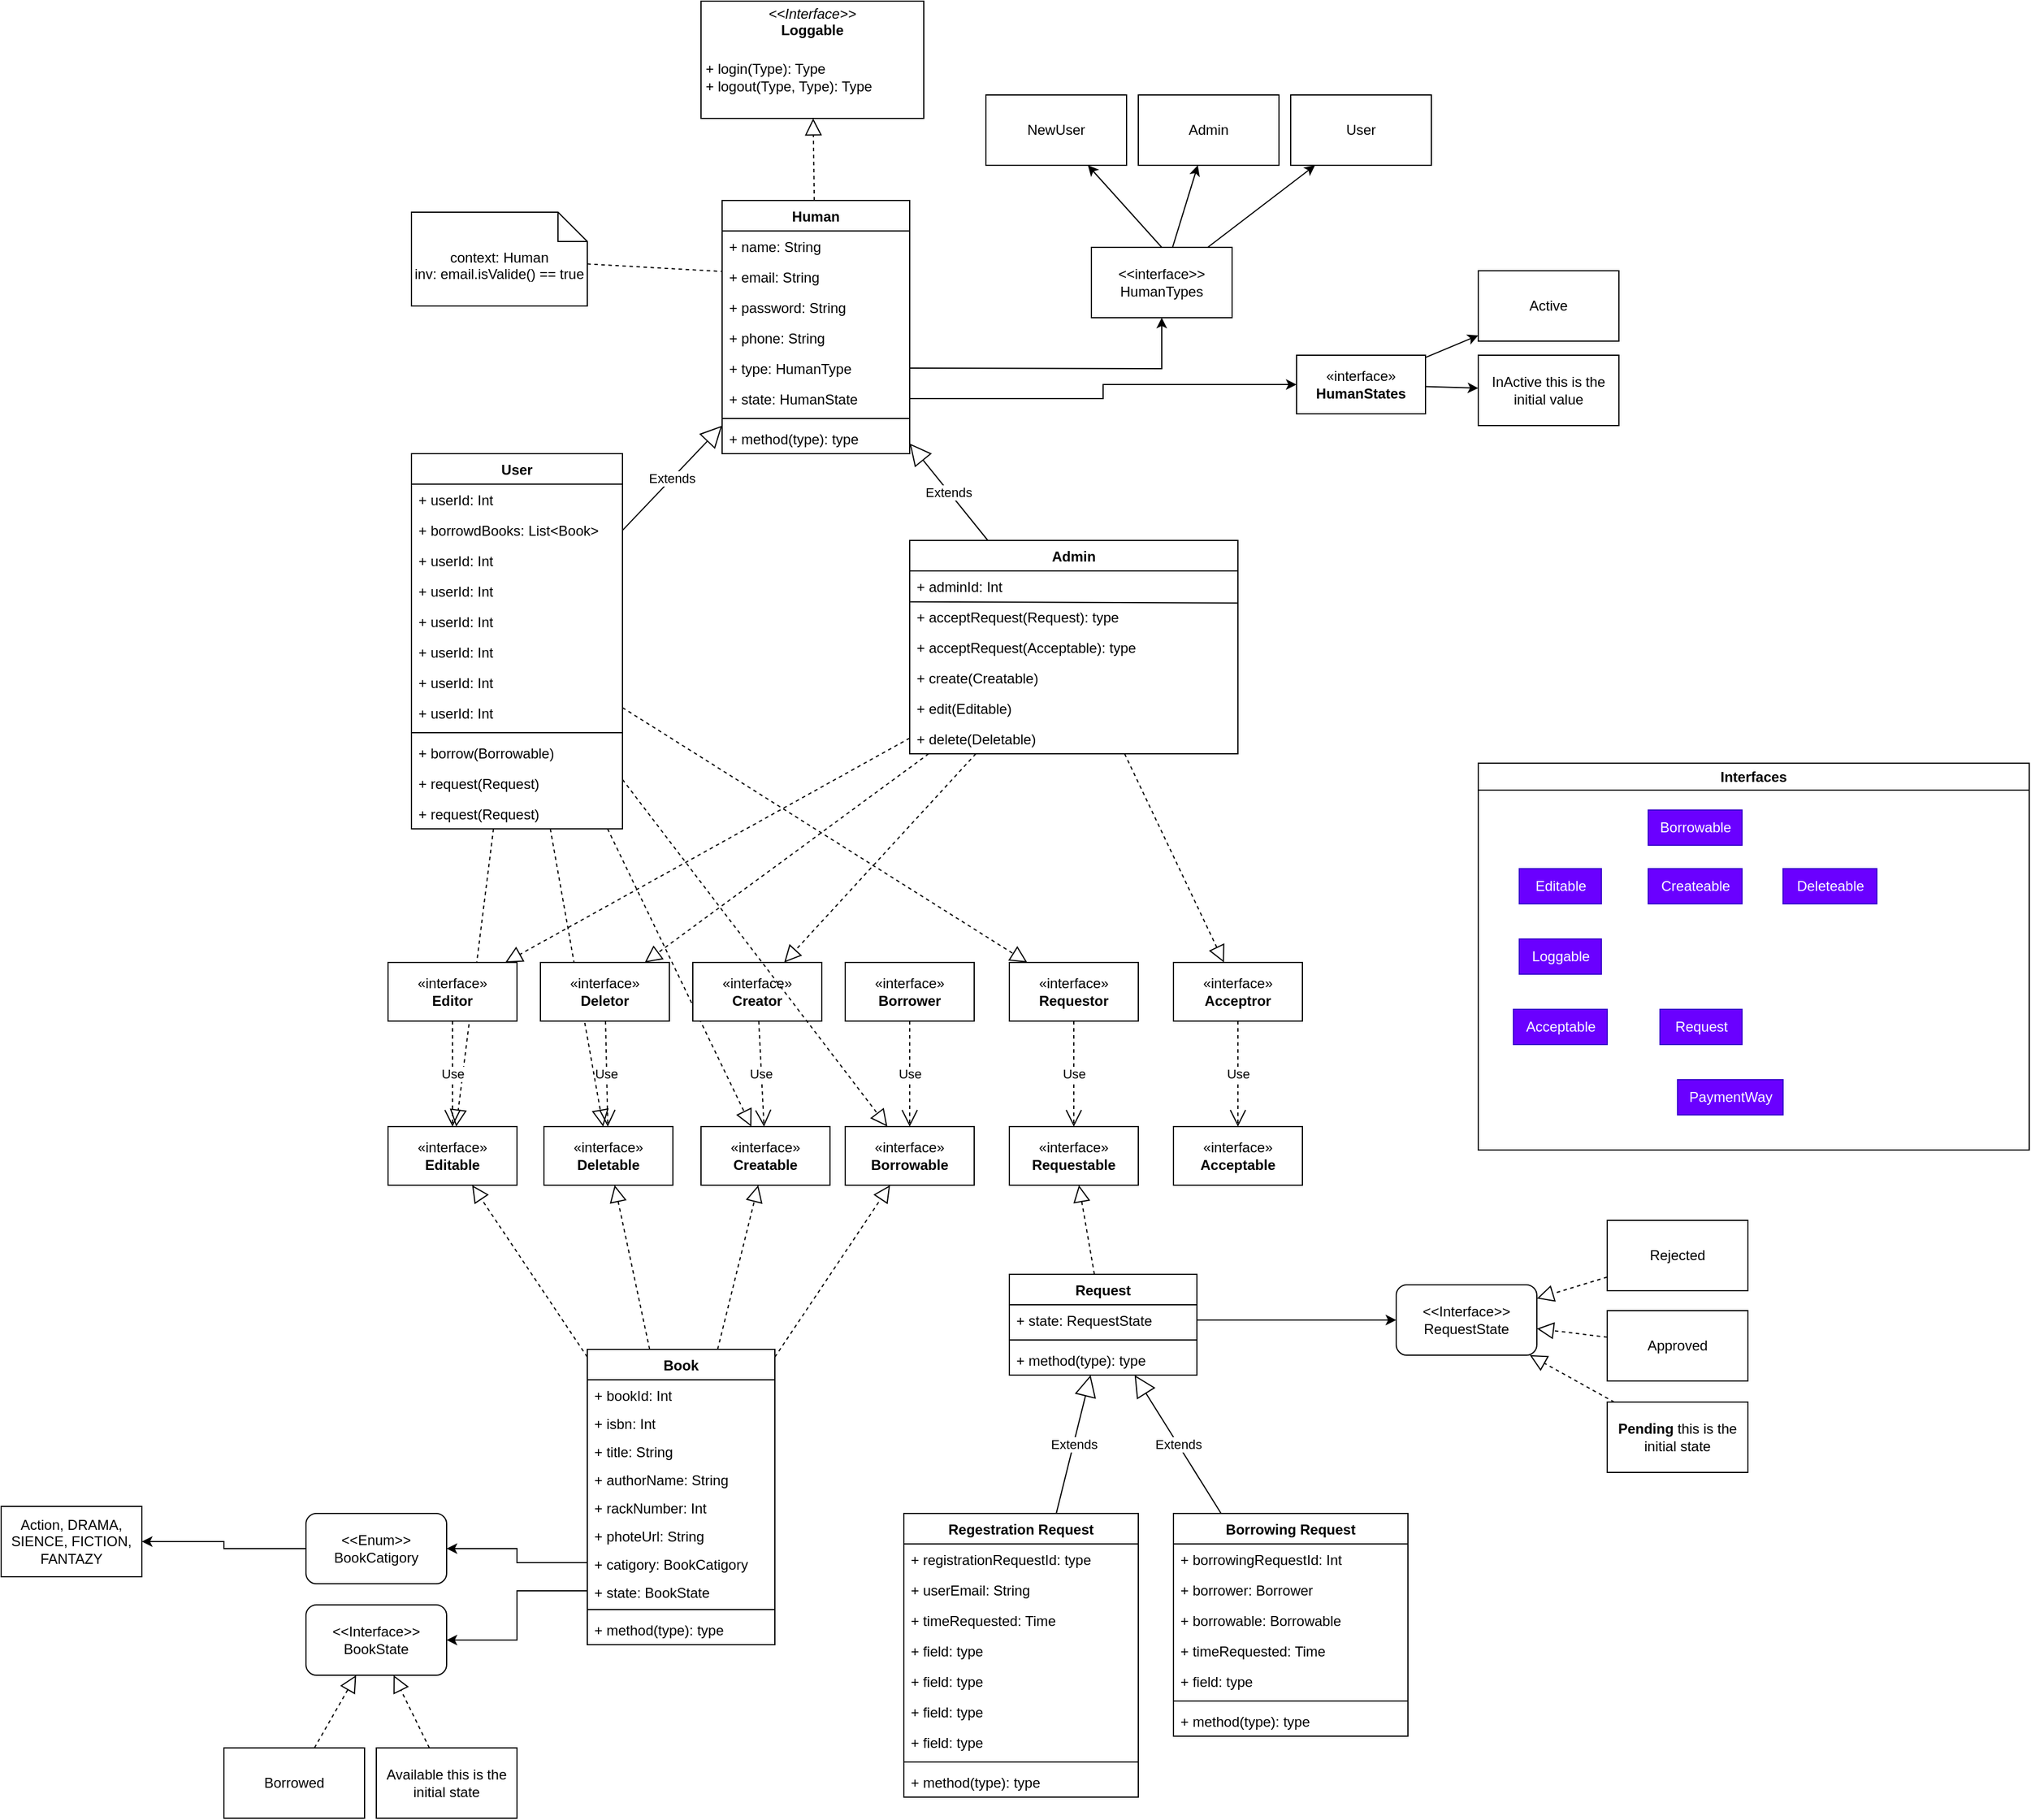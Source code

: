 <mxfile version="21.1.2" type="device">
  <diagram name="Page-1" id="-BICjRlj_CF2rf6ecwjt">
    <mxGraphModel dx="2069" dy="722" grid="1" gridSize="10" guides="1" tooltips="1" connect="1" arrows="1" fold="1" page="1" pageScale="1" pageWidth="850" pageHeight="1100" math="0" shadow="0">
      <root>
        <mxCell id="0" />
        <mxCell id="1" parent="0" />
        <mxCell id="ekgnCPpDS0l8y5VPsCR7-15" style="rounded=0;orthogonalLoop=1;jettySize=auto;html=1;exitX=0;exitY=0;exitDx=120;exitDy=42.5;exitPerimeter=0;endArrow=none;endFill=0;dashed=1;" edge="1" parent="1" source="ekgnCPpDS0l8y5VPsCR7-14" target="huLvErs1DPyE6HO1u9oY-1">
          <mxGeometry relative="1" as="geometry" />
        </mxCell>
        <mxCell id="bsRdrqoQIyki98Pr8Une-4" value="User" style="swimlane;fontStyle=1;align=center;verticalAlign=top;childLayout=stackLayout;horizontal=1;startSize=26;horizontalStack=0;resizeParent=1;resizeParentMax=0;resizeLast=0;collapsible=1;marginBottom=0;whiteSpace=wrap;html=1;" parent="1" vertex="1">
          <mxGeometry x="-370" y="956" width="180" height="320" as="geometry" />
        </mxCell>
        <mxCell id="bsRdrqoQIyki98Pr8Une-5" value="+ userId: Int" style="text;strokeColor=none;fillColor=none;align=left;verticalAlign=top;spacingLeft=4;spacingRight=4;overflow=hidden;rotatable=0;points=[[0,0.5],[1,0.5]];portConstraint=eastwest;whiteSpace=wrap;html=1;" parent="bsRdrqoQIyki98Pr8Une-4" vertex="1">
          <mxGeometry y="26" width="180" height="26" as="geometry" />
        </mxCell>
        <mxCell id="huLvErs1DPyE6HO1u9oY-28" value="+ borrowdBooks: List&amp;lt;Book&amp;gt;" style="text;strokeColor=none;fillColor=none;align=left;verticalAlign=top;spacingLeft=4;spacingRight=4;overflow=hidden;rotatable=0;points=[[0,0.5],[1,0.5]];portConstraint=eastwest;whiteSpace=wrap;html=1;" parent="bsRdrqoQIyki98Pr8Une-4" vertex="1">
          <mxGeometry y="52" width="180" height="26" as="geometry" />
        </mxCell>
        <mxCell id="huLvErs1DPyE6HO1u9oY-34" value="+ userId: Int" style="text;strokeColor=none;fillColor=none;align=left;verticalAlign=top;spacingLeft=4;spacingRight=4;overflow=hidden;rotatable=0;points=[[0,0.5],[1,0.5]];portConstraint=eastwest;whiteSpace=wrap;html=1;" parent="bsRdrqoQIyki98Pr8Une-4" vertex="1">
          <mxGeometry y="78" width="180" height="26" as="geometry" />
        </mxCell>
        <mxCell id="huLvErs1DPyE6HO1u9oY-29" value="+ userId: Int" style="text;strokeColor=none;fillColor=none;align=left;verticalAlign=top;spacingLeft=4;spacingRight=4;overflow=hidden;rotatable=0;points=[[0,0.5],[1,0.5]];portConstraint=eastwest;whiteSpace=wrap;html=1;" parent="bsRdrqoQIyki98Pr8Une-4" vertex="1">
          <mxGeometry y="104" width="180" height="26" as="geometry" />
        </mxCell>
        <mxCell id="huLvErs1DPyE6HO1u9oY-31" value="+ userId: Int" style="text;strokeColor=none;fillColor=none;align=left;verticalAlign=top;spacingLeft=4;spacingRight=4;overflow=hidden;rotatable=0;points=[[0,0.5],[1,0.5]];portConstraint=eastwest;whiteSpace=wrap;html=1;" parent="bsRdrqoQIyki98Pr8Une-4" vertex="1">
          <mxGeometry y="130" width="180" height="26" as="geometry" />
        </mxCell>
        <mxCell id="huLvErs1DPyE6HO1u9oY-30" value="+ userId: Int" style="text;strokeColor=none;fillColor=none;align=left;verticalAlign=top;spacingLeft=4;spacingRight=4;overflow=hidden;rotatable=0;points=[[0,0.5],[1,0.5]];portConstraint=eastwest;whiteSpace=wrap;html=1;" parent="bsRdrqoQIyki98Pr8Une-4" vertex="1">
          <mxGeometry y="156" width="180" height="26" as="geometry" />
        </mxCell>
        <mxCell id="huLvErs1DPyE6HO1u9oY-35" value="+ userId: Int" style="text;strokeColor=none;fillColor=none;align=left;verticalAlign=top;spacingLeft=4;spacingRight=4;overflow=hidden;rotatable=0;points=[[0,0.5],[1,0.5]];portConstraint=eastwest;whiteSpace=wrap;html=1;" parent="bsRdrqoQIyki98Pr8Une-4" vertex="1">
          <mxGeometry y="182" width="180" height="26" as="geometry" />
        </mxCell>
        <mxCell id="huLvErs1DPyE6HO1u9oY-36" value="+ userId: Int" style="text;strokeColor=none;fillColor=none;align=left;verticalAlign=top;spacingLeft=4;spacingRight=4;overflow=hidden;rotatable=0;points=[[0,0.5],[1,0.5]];portConstraint=eastwest;whiteSpace=wrap;html=1;" parent="bsRdrqoQIyki98Pr8Une-4" vertex="1">
          <mxGeometry y="208" width="180" height="26" as="geometry" />
        </mxCell>
        <mxCell id="bsRdrqoQIyki98Pr8Une-6" value="" style="line;strokeWidth=1;fillColor=none;align=left;verticalAlign=middle;spacingTop=-1;spacingLeft=3;spacingRight=3;rotatable=0;labelPosition=right;points=[];portConstraint=eastwest;strokeColor=inherit;" parent="bsRdrqoQIyki98Pr8Une-4" vertex="1">
          <mxGeometry y="234" width="180" height="8" as="geometry" />
        </mxCell>
        <mxCell id="bsRdrqoQIyki98Pr8Une-7" value="+ borrow(Borrowable)" style="text;strokeColor=none;fillColor=none;align=left;verticalAlign=top;spacingLeft=4;spacingRight=4;overflow=hidden;rotatable=0;points=[[0,0.5],[1,0.5]];portConstraint=eastwest;whiteSpace=wrap;html=1;" parent="bsRdrqoQIyki98Pr8Une-4" vertex="1">
          <mxGeometry y="242" width="180" height="26" as="geometry" />
        </mxCell>
        <mxCell id="bsRdrqoQIyki98Pr8Une-46" value="+ request(Request)" style="text;strokeColor=none;fillColor=none;align=left;verticalAlign=top;spacingLeft=4;spacingRight=4;overflow=hidden;rotatable=0;points=[[0,0.5],[1,0.5]];portConstraint=eastwest;whiteSpace=wrap;html=1;" parent="bsRdrqoQIyki98Pr8Une-4" vertex="1">
          <mxGeometry y="268" width="180" height="26" as="geometry" />
        </mxCell>
        <mxCell id="G7ZctmOGvD5jez6X7ehJ-20" value="+ request(Request)" style="text;strokeColor=none;fillColor=none;align=left;verticalAlign=top;spacingLeft=4;spacingRight=4;overflow=hidden;rotatable=0;points=[[0,0.5],[1,0.5]];portConstraint=eastwest;whiteSpace=wrap;html=1;" parent="bsRdrqoQIyki98Pr8Une-4" vertex="1">
          <mxGeometry y="294" width="180" height="26" as="geometry" />
        </mxCell>
        <mxCell id="bsRdrqoQIyki98Pr8Une-8" value="Admin" style="swimlane;fontStyle=1;align=center;verticalAlign=top;childLayout=stackLayout;horizontal=1;startSize=26;horizontalStack=0;resizeParent=1;resizeParentMax=0;resizeLast=0;collapsible=1;marginBottom=0;whiteSpace=wrap;html=1;" parent="1" vertex="1">
          <mxGeometry x="55" y="1030" width="280" height="182" as="geometry" />
        </mxCell>
        <mxCell id="bsRdrqoQIyki98Pr8Une-9" value="+ adminId: Int" style="text;strokeColor=none;fillColor=none;align=left;verticalAlign=top;spacingLeft=4;spacingRight=4;overflow=hidden;rotatable=0;points=[[0,0.5],[1,0.5]];portConstraint=eastwest;whiteSpace=wrap;html=1;" parent="bsRdrqoQIyki98Pr8Une-8" vertex="1">
          <mxGeometry y="26" width="280" height="26" as="geometry" />
        </mxCell>
        <mxCell id="bsRdrqoQIyki98Pr8Une-11" value="+ acceptRequest(Request): type" style="text;strokeColor=none;fillColor=none;align=left;verticalAlign=top;spacingLeft=4;spacingRight=4;overflow=hidden;rotatable=0;points=[[0,0.5],[1,0.5]];portConstraint=eastwest;whiteSpace=wrap;html=1;" parent="bsRdrqoQIyki98Pr8Une-8" vertex="1">
          <mxGeometry y="52" width="280" height="26" as="geometry" />
        </mxCell>
        <mxCell id="G7ZctmOGvD5jez6X7ehJ-37" value="+ acceptRequest(Acceptable): type" style="text;strokeColor=none;fillColor=none;align=left;verticalAlign=top;spacingLeft=4;spacingRight=4;overflow=hidden;rotatable=0;points=[[0,0.5],[1,0.5]];portConstraint=eastwest;whiteSpace=wrap;html=1;" parent="bsRdrqoQIyki98Pr8Une-8" vertex="1">
          <mxGeometry y="78" width="280" height="26" as="geometry" />
        </mxCell>
        <mxCell id="G7ZctmOGvD5jez6X7ehJ-1" value="+ create(Creatable)" style="text;strokeColor=none;fillColor=none;align=left;verticalAlign=top;spacingLeft=4;spacingRight=4;overflow=hidden;rotatable=0;points=[[0,0.5],[1,0.5]];portConstraint=eastwest;whiteSpace=wrap;html=1;" parent="bsRdrqoQIyki98Pr8Une-8" vertex="1">
          <mxGeometry y="104" width="280" height="26" as="geometry" />
        </mxCell>
        <mxCell id="G7ZctmOGvD5jez6X7ehJ-2" value="+ edit(Editable)" style="text;strokeColor=none;fillColor=none;align=left;verticalAlign=top;spacingLeft=4;spacingRight=4;overflow=hidden;rotatable=0;points=[[0,0.5],[1,0.5]];portConstraint=eastwest;whiteSpace=wrap;html=1;" parent="bsRdrqoQIyki98Pr8Une-8" vertex="1">
          <mxGeometry y="130" width="280" height="26" as="geometry" />
        </mxCell>
        <mxCell id="G7ZctmOGvD5jez6X7ehJ-3" value="+ delete(Deletable)" style="text;strokeColor=none;fillColor=none;align=left;verticalAlign=top;spacingLeft=4;spacingRight=4;overflow=hidden;rotatable=0;points=[[0,0.5],[1,0.5]];portConstraint=eastwest;whiteSpace=wrap;html=1;" parent="bsRdrqoQIyki98Pr8Une-8" vertex="1">
          <mxGeometry y="156" width="280" height="26" as="geometry" />
        </mxCell>
        <mxCell id="huLvErs1DPyE6HO1u9oY-8" value="" style="endArrow=none;html=1;rounded=0;exitX=0.002;exitY=1.015;exitDx=0;exitDy=0;exitPerimeter=0;entryX=0.999;entryY=1.052;entryDx=0;entryDy=0;entryPerimeter=0;" parent="bsRdrqoQIyki98Pr8Une-8" source="bsRdrqoQIyki98Pr8Une-9" target="bsRdrqoQIyki98Pr8Une-9" edge="1">
          <mxGeometry width="50" height="50" relative="1" as="geometry">
            <mxPoint x="175" y="170" as="sourcePoint" />
            <mxPoint x="225" y="120" as="targetPoint" />
          </mxGeometry>
        </mxCell>
        <mxCell id="bsRdrqoQIyki98Pr8Une-18" value="Book" style="swimlane;fontStyle=1;align=center;verticalAlign=top;childLayout=stackLayout;horizontal=1;startSize=26;horizontalStack=0;resizeParent=1;resizeParentMax=0;resizeLast=0;collapsible=1;marginBottom=0;whiteSpace=wrap;html=1;" parent="1" vertex="1">
          <mxGeometry x="-220" y="1720" width="160" height="252" as="geometry" />
        </mxCell>
        <mxCell id="bsRdrqoQIyki98Pr8Une-19" value="+ bookId: Int" style="text;strokeColor=none;fillColor=none;align=left;verticalAlign=top;spacingLeft=4;spacingRight=4;overflow=hidden;rotatable=0;points=[[0,0.5],[1,0.5]];portConstraint=eastwest;whiteSpace=wrap;html=1;" parent="bsRdrqoQIyki98Pr8Une-18" vertex="1">
          <mxGeometry y="26" width="160" height="24" as="geometry" />
        </mxCell>
        <mxCell id="huLvErs1DPyE6HO1u9oY-12" value="+ isbn: Int" style="text;strokeColor=none;fillColor=none;align=left;verticalAlign=top;spacingLeft=4;spacingRight=4;overflow=hidden;rotatable=0;points=[[0,0.5],[1,0.5]];portConstraint=eastwest;whiteSpace=wrap;html=1;" parent="bsRdrqoQIyki98Pr8Une-18" vertex="1">
          <mxGeometry y="50" width="160" height="24" as="geometry" />
        </mxCell>
        <mxCell id="huLvErs1DPyE6HO1u9oY-11" value="+ title: String" style="text;strokeColor=none;fillColor=none;align=left;verticalAlign=top;spacingLeft=4;spacingRight=4;overflow=hidden;rotatable=0;points=[[0,0.5],[1,0.5]];portConstraint=eastwest;whiteSpace=wrap;html=1;" parent="bsRdrqoQIyki98Pr8Une-18" vertex="1">
          <mxGeometry y="74" width="160" height="24" as="geometry" />
        </mxCell>
        <mxCell id="huLvErs1DPyE6HO1u9oY-13" value="+ authorName: String" style="text;strokeColor=none;fillColor=none;align=left;verticalAlign=top;spacingLeft=4;spacingRight=4;overflow=hidden;rotatable=0;points=[[0,0.5],[1,0.5]];portConstraint=eastwest;whiteSpace=wrap;html=1;" parent="bsRdrqoQIyki98Pr8Une-18" vertex="1">
          <mxGeometry y="98" width="160" height="24" as="geometry" />
        </mxCell>
        <mxCell id="huLvErs1DPyE6HO1u9oY-14" value="+ rackNumber: Int" style="text;strokeColor=none;fillColor=none;align=left;verticalAlign=top;spacingLeft=4;spacingRight=4;overflow=hidden;rotatable=0;points=[[0,0.5],[1,0.5]];portConstraint=eastwest;whiteSpace=wrap;html=1;" parent="bsRdrqoQIyki98Pr8Une-18" vertex="1">
          <mxGeometry y="122" width="160" height="24" as="geometry" />
        </mxCell>
        <mxCell id="huLvErs1DPyE6HO1u9oY-15" value="+ photeUrl: String" style="text;strokeColor=none;fillColor=none;align=left;verticalAlign=top;spacingLeft=4;spacingRight=4;overflow=hidden;rotatable=0;points=[[0,0.5],[1,0.5]];portConstraint=eastwest;whiteSpace=wrap;html=1;" parent="bsRdrqoQIyki98Pr8Une-18" vertex="1">
          <mxGeometry y="146" width="160" height="24" as="geometry" />
        </mxCell>
        <mxCell id="huLvErs1DPyE6HO1u9oY-16" value="+ catigory: BookCatigory" style="text;strokeColor=none;fillColor=none;align=left;verticalAlign=top;spacingLeft=4;spacingRight=4;overflow=hidden;rotatable=0;points=[[0,0.5],[1,0.5]];portConstraint=eastwest;whiteSpace=wrap;html=1;" parent="bsRdrqoQIyki98Pr8Une-18" vertex="1">
          <mxGeometry y="170" width="160" height="24" as="geometry" />
        </mxCell>
        <mxCell id="huLvErs1DPyE6HO1u9oY-21" value="+ state: BookState" style="text;strokeColor=none;fillColor=none;align=left;verticalAlign=top;spacingLeft=4;spacingRight=4;overflow=hidden;rotatable=0;points=[[0,0.5],[1,0.5]];portConstraint=eastwest;whiteSpace=wrap;html=1;" parent="bsRdrqoQIyki98Pr8Une-18" vertex="1">
          <mxGeometry y="194" width="160" height="24" as="geometry" />
        </mxCell>
        <mxCell id="bsRdrqoQIyki98Pr8Une-20" value="" style="line;strokeWidth=1;fillColor=none;align=left;verticalAlign=middle;spacingTop=-1;spacingLeft=3;spacingRight=3;rotatable=0;labelPosition=right;points=[];portConstraint=eastwest;strokeColor=inherit;" parent="bsRdrqoQIyki98Pr8Une-18" vertex="1">
          <mxGeometry y="218" width="160" height="8" as="geometry" />
        </mxCell>
        <mxCell id="bsRdrqoQIyki98Pr8Une-21" value="+ method(type): type" style="text;strokeColor=none;fillColor=none;align=left;verticalAlign=top;spacingLeft=4;spacingRight=4;overflow=hidden;rotatable=0;points=[[0,0.5],[1,0.5]];portConstraint=eastwest;whiteSpace=wrap;html=1;" parent="bsRdrqoQIyki98Pr8Une-18" vertex="1">
          <mxGeometry y="226" width="160" height="26" as="geometry" />
        </mxCell>
        <mxCell id="bsRdrqoQIyki98Pr8Une-25" value="«interface»&lt;br&gt;&lt;b&gt;Borrowable&lt;/b&gt;" style="html=1;whiteSpace=wrap;" parent="1" vertex="1">
          <mxGeometry y="1530" width="110" height="50" as="geometry" />
        </mxCell>
        <mxCell id="bsRdrqoQIyki98Pr8Une-39" value="&lt;p style=&quot;margin:0px;margin-top:4px;text-align:center;&quot;&gt;&lt;i&gt;&amp;lt;&amp;lt;Interface&amp;gt;&amp;gt;&lt;/i&gt;&lt;br&gt;&lt;b&gt;Loggable&lt;/b&gt;&lt;/p&gt;&lt;p style=&quot;margin:0px;margin-top:4px;text-align:center;&quot;&gt;&lt;b&gt;&lt;br&gt;&lt;/b&gt;&lt;/p&gt;&lt;p style=&quot;margin:0px;margin-left:4px;&quot;&gt;&lt;span style=&quot;background-color: initial;&quot;&gt;+ login(Type): Type&lt;/span&gt;&lt;br&gt;&lt;/p&gt;&lt;p style=&quot;margin:0px;margin-left:4px;&quot;&gt;+ logout(Type, Type): Type&lt;/p&gt;" style="verticalAlign=top;align=left;overflow=fill;fontSize=12;fontFamily=Helvetica;html=1;whiteSpace=wrap;" parent="1" vertex="1">
          <mxGeometry x="-123" y="570" width="190" height="100" as="geometry" />
        </mxCell>
        <mxCell id="bsRdrqoQIyki98Pr8Une-49" value="Regestration Request" style="swimlane;fontStyle=1;align=center;verticalAlign=top;childLayout=stackLayout;horizontal=1;startSize=26;horizontalStack=0;resizeParent=1;resizeParentMax=0;resizeLast=0;collapsible=1;marginBottom=0;whiteSpace=wrap;html=1;" parent="1" vertex="1">
          <mxGeometry x="50" y="1860" width="200" height="242" as="geometry" />
        </mxCell>
        <mxCell id="bsRdrqoQIyki98Pr8Une-50" value="+ registrationRequestId: type" style="text;strokeColor=none;fillColor=none;align=left;verticalAlign=top;spacingLeft=4;spacingRight=4;overflow=hidden;rotatable=0;points=[[0,0.5],[1,0.5]];portConstraint=eastwest;whiteSpace=wrap;html=1;" parent="bsRdrqoQIyki98Pr8Une-49" vertex="1">
          <mxGeometry y="26" width="200" height="26" as="geometry" />
        </mxCell>
        <mxCell id="huLvErs1DPyE6HO1u9oY-37" value="+ userEmail: String" style="text;strokeColor=none;fillColor=none;align=left;verticalAlign=top;spacingLeft=4;spacingRight=4;overflow=hidden;rotatable=0;points=[[0,0.5],[1,0.5]];portConstraint=eastwest;whiteSpace=wrap;html=1;" parent="bsRdrqoQIyki98Pr8Une-49" vertex="1">
          <mxGeometry y="52" width="200" height="26" as="geometry" />
        </mxCell>
        <mxCell id="huLvErs1DPyE6HO1u9oY-38" value="+ timeRequested: Time" style="text;strokeColor=none;fillColor=none;align=left;verticalAlign=top;spacingLeft=4;spacingRight=4;overflow=hidden;rotatable=0;points=[[0,0.5],[1,0.5]];portConstraint=eastwest;whiteSpace=wrap;html=1;" parent="bsRdrqoQIyki98Pr8Une-49" vertex="1">
          <mxGeometry y="78" width="200" height="26" as="geometry" />
        </mxCell>
        <mxCell id="huLvErs1DPyE6HO1u9oY-39" value="+ field: type" style="text;strokeColor=none;fillColor=none;align=left;verticalAlign=top;spacingLeft=4;spacingRight=4;overflow=hidden;rotatable=0;points=[[0,0.5],[1,0.5]];portConstraint=eastwest;whiteSpace=wrap;html=1;" parent="bsRdrqoQIyki98Pr8Une-49" vertex="1">
          <mxGeometry y="104" width="200" height="26" as="geometry" />
        </mxCell>
        <mxCell id="huLvErs1DPyE6HO1u9oY-40" value="+ field: type" style="text;strokeColor=none;fillColor=none;align=left;verticalAlign=top;spacingLeft=4;spacingRight=4;overflow=hidden;rotatable=0;points=[[0,0.5],[1,0.5]];portConstraint=eastwest;whiteSpace=wrap;html=1;" parent="bsRdrqoQIyki98Pr8Une-49" vertex="1">
          <mxGeometry y="130" width="200" height="26" as="geometry" />
        </mxCell>
        <mxCell id="huLvErs1DPyE6HO1u9oY-41" value="+ field: type" style="text;strokeColor=none;fillColor=none;align=left;verticalAlign=top;spacingLeft=4;spacingRight=4;overflow=hidden;rotatable=0;points=[[0,0.5],[1,0.5]];portConstraint=eastwest;whiteSpace=wrap;html=1;" parent="bsRdrqoQIyki98Pr8Une-49" vertex="1">
          <mxGeometry y="156" width="200" height="26" as="geometry" />
        </mxCell>
        <mxCell id="huLvErs1DPyE6HO1u9oY-42" value="+ field: type" style="text;strokeColor=none;fillColor=none;align=left;verticalAlign=top;spacingLeft=4;spacingRight=4;overflow=hidden;rotatable=0;points=[[0,0.5],[1,0.5]];portConstraint=eastwest;whiteSpace=wrap;html=1;" parent="bsRdrqoQIyki98Pr8Une-49" vertex="1">
          <mxGeometry y="182" width="200" height="26" as="geometry" />
        </mxCell>
        <mxCell id="bsRdrqoQIyki98Pr8Une-51" value="" style="line;strokeWidth=1;fillColor=none;align=left;verticalAlign=middle;spacingTop=-1;spacingLeft=3;spacingRight=3;rotatable=0;labelPosition=right;points=[];portConstraint=eastwest;strokeColor=inherit;" parent="bsRdrqoQIyki98Pr8Une-49" vertex="1">
          <mxGeometry y="208" width="200" height="8" as="geometry" />
        </mxCell>
        <mxCell id="bsRdrqoQIyki98Pr8Une-52" value="+ method(type): type" style="text;strokeColor=none;fillColor=none;align=left;verticalAlign=top;spacingLeft=4;spacingRight=4;overflow=hidden;rotatable=0;points=[[0,0.5],[1,0.5]];portConstraint=eastwest;whiteSpace=wrap;html=1;" parent="bsRdrqoQIyki98Pr8Une-49" vertex="1">
          <mxGeometry y="216" width="200" height="26" as="geometry" />
        </mxCell>
        <mxCell id="bsRdrqoQIyki98Pr8Une-53" value="Borrowing Request" style="swimlane;fontStyle=1;align=center;verticalAlign=top;childLayout=stackLayout;horizontal=1;startSize=26;horizontalStack=0;resizeParent=1;resizeParentMax=0;resizeLast=0;collapsible=1;marginBottom=0;whiteSpace=wrap;html=1;" parent="1" vertex="1">
          <mxGeometry x="280" y="1860" width="200" height="190" as="geometry" />
        </mxCell>
        <mxCell id="bsRdrqoQIyki98Pr8Une-54" value="+ borrowingRequestId: Int" style="text;strokeColor=none;fillColor=none;align=left;verticalAlign=top;spacingLeft=4;spacingRight=4;overflow=hidden;rotatable=0;points=[[0,0.5],[1,0.5]];portConstraint=eastwest;whiteSpace=wrap;html=1;" parent="bsRdrqoQIyki98Pr8Une-53" vertex="1">
          <mxGeometry y="26" width="200" height="26" as="geometry" />
        </mxCell>
        <mxCell id="huLvErs1DPyE6HO1u9oY-49" value="+ borrower: Borrower" style="text;strokeColor=none;fillColor=none;align=left;verticalAlign=top;spacingLeft=4;spacingRight=4;overflow=hidden;rotatable=0;points=[[0,0.5],[1,0.5]];portConstraint=eastwest;whiteSpace=wrap;html=1;" parent="bsRdrqoQIyki98Pr8Une-53" vertex="1">
          <mxGeometry y="52" width="200" height="26" as="geometry" />
        </mxCell>
        <mxCell id="huLvErs1DPyE6HO1u9oY-50" value="+ borrowable: Borrowable" style="text;strokeColor=none;fillColor=none;align=left;verticalAlign=top;spacingLeft=4;spacingRight=4;overflow=hidden;rotatable=0;points=[[0,0.5],[1,0.5]];portConstraint=eastwest;whiteSpace=wrap;html=1;" parent="bsRdrqoQIyki98Pr8Une-53" vertex="1">
          <mxGeometry y="78" width="200" height="26" as="geometry" />
        </mxCell>
        <mxCell id="huLvErs1DPyE6HO1u9oY-51" value="+ timeRequested: Time" style="text;strokeColor=none;fillColor=none;align=left;verticalAlign=top;spacingLeft=4;spacingRight=4;overflow=hidden;rotatable=0;points=[[0,0.5],[1,0.5]];portConstraint=eastwest;whiteSpace=wrap;html=1;" parent="bsRdrqoQIyki98Pr8Une-53" vertex="1">
          <mxGeometry y="104" width="200" height="26" as="geometry" />
        </mxCell>
        <mxCell id="huLvErs1DPyE6HO1u9oY-53" value="+ field: type" style="text;strokeColor=none;fillColor=none;align=left;verticalAlign=top;spacingLeft=4;spacingRight=4;overflow=hidden;rotatable=0;points=[[0,0.5],[1,0.5]];portConstraint=eastwest;whiteSpace=wrap;html=1;" parent="bsRdrqoQIyki98Pr8Une-53" vertex="1">
          <mxGeometry y="130" width="200" height="26" as="geometry" />
        </mxCell>
        <mxCell id="bsRdrqoQIyki98Pr8Une-55" value="" style="line;strokeWidth=1;fillColor=none;align=left;verticalAlign=middle;spacingTop=-1;spacingLeft=3;spacingRight=3;rotatable=0;labelPosition=right;points=[];portConstraint=eastwest;strokeColor=inherit;" parent="bsRdrqoQIyki98Pr8Une-53" vertex="1">
          <mxGeometry y="156" width="200" height="8" as="geometry" />
        </mxCell>
        <mxCell id="bsRdrqoQIyki98Pr8Une-56" value="+ method(type): type" style="text;strokeColor=none;fillColor=none;align=left;verticalAlign=top;spacingLeft=4;spacingRight=4;overflow=hidden;rotatable=0;points=[[0,0.5],[1,0.5]];portConstraint=eastwest;whiteSpace=wrap;html=1;" parent="bsRdrqoQIyki98Pr8Une-53" vertex="1">
          <mxGeometry y="164" width="200" height="26" as="geometry" />
        </mxCell>
        <mxCell id="bsRdrqoQIyki98Pr8Une-61" value="" style="endArrow=block;dashed=1;endFill=0;endSize=12;html=1;rounded=0;" parent="1" source="bsRdrqoQIyki98Pr8Une-18" target="bsRdrqoQIyki98Pr8Une-25" edge="1">
          <mxGeometry width="160" relative="1" as="geometry">
            <mxPoint x="-185" y="1310" as="sourcePoint" />
            <mxPoint x="-185" y="1202" as="targetPoint" />
          </mxGeometry>
        </mxCell>
        <mxCell id="bsRdrqoQIyki98Pr8Une-62" value="" style="endArrow=block;dashed=1;endFill=0;endSize=12;html=1;rounded=0;" parent="1" source="O-NyD26Ba-2kZrWU9cd6-1" target="UxZZDdhxiffH_w0Zif0F-15" edge="1">
          <mxGeometry width="160" relative="1" as="geometry">
            <mxPoint x="138" y="1320" as="sourcePoint" />
            <mxPoint x="136" y="1270" as="targetPoint" />
          </mxGeometry>
        </mxCell>
        <mxCell id="bsRdrqoQIyki98Pr8Une-65" value="" style="endArrow=block;dashed=1;endFill=0;endSize=12;html=1;rounded=0;" parent="1" source="bsRdrqoQIyki98Pr8Une-12" target="bsRdrqoQIyki98Pr8Une-39" edge="1">
          <mxGeometry width="160" relative="1" as="geometry">
            <mxPoint x="-24" y="1040" as="sourcePoint" />
            <mxPoint x="-99" y="960" as="targetPoint" />
          </mxGeometry>
        </mxCell>
        <mxCell id="G7ZctmOGvD5jez6X7ehJ-8" value="Interfaces" style="swimlane;whiteSpace=wrap;html=1;" parent="1" vertex="1">
          <mxGeometry x="540" y="1220" width="470" height="330" as="geometry" />
        </mxCell>
        <mxCell id="G7ZctmOGvD5jez6X7ehJ-12" value="Editable" style="text;html=1;align=center;verticalAlign=middle;resizable=0;points=[];autosize=1;strokeColor=#3700CC;fillColor=#6a00ff;fontColor=#ffffff;" parent="G7ZctmOGvD5jez6X7ehJ-8" vertex="1">
          <mxGeometry x="35" y="90" width="70" height="30" as="geometry" />
        </mxCell>
        <mxCell id="G7ZctmOGvD5jez6X7ehJ-11" value="Createable" style="text;html=1;align=center;verticalAlign=middle;resizable=0;points=[];autosize=1;strokeColor=#3700CC;fillColor=#6a00ff;fontColor=#ffffff;" parent="G7ZctmOGvD5jez6X7ehJ-8" vertex="1">
          <mxGeometry x="145" y="90" width="80" height="30" as="geometry" />
        </mxCell>
        <mxCell id="G7ZctmOGvD5jez6X7ehJ-13" value="Loggable" style="text;html=1;align=center;verticalAlign=middle;resizable=0;points=[];autosize=1;strokeColor=#3700CC;fillColor=#6a00ff;fontColor=#ffffff;" parent="G7ZctmOGvD5jez6X7ehJ-8" vertex="1">
          <mxGeometry x="35" y="150" width="70" height="30" as="geometry" />
        </mxCell>
        <mxCell id="G7ZctmOGvD5jez6X7ehJ-14" value="Borrowable" style="text;html=1;align=center;verticalAlign=middle;resizable=0;points=[];autosize=1;strokeColor=#3700CC;fillColor=#6a00ff;fontColor=#ffffff;" parent="G7ZctmOGvD5jez6X7ehJ-8" vertex="1">
          <mxGeometry x="145" y="40" width="80" height="30" as="geometry" />
        </mxCell>
        <mxCell id="G7ZctmOGvD5jez6X7ehJ-15" value="Deleteable" style="text;html=1;align=center;verticalAlign=middle;resizable=0;points=[];autosize=1;strokeColor=#3700CC;fillColor=#6a00ff;fontColor=#ffffff;" parent="G7ZctmOGvD5jez6X7ehJ-8" vertex="1">
          <mxGeometry x="260" y="90" width="80" height="30" as="geometry" />
        </mxCell>
        <mxCell id="G7ZctmOGvD5jez6X7ehJ-16" value="Acceptable" style="text;html=1;align=center;verticalAlign=middle;resizable=0;points=[];autosize=1;strokeColor=#3700CC;fillColor=#6a00ff;fontColor=#ffffff;" parent="G7ZctmOGvD5jez6X7ehJ-8" vertex="1">
          <mxGeometry x="30" y="210" width="80" height="30" as="geometry" />
        </mxCell>
        <mxCell id="G7ZctmOGvD5jez6X7ehJ-17" value="Request" style="text;html=1;align=center;verticalAlign=middle;resizable=0;points=[];autosize=1;strokeColor=#3700CC;fillColor=#6a00ff;fontColor=#ffffff;" parent="G7ZctmOGvD5jez6X7ehJ-8" vertex="1">
          <mxGeometry x="155" y="210" width="70" height="30" as="geometry" />
        </mxCell>
        <mxCell id="G7ZctmOGvD5jez6X7ehJ-18" value="PaymentWay" style="text;html=1;align=center;verticalAlign=middle;resizable=0;points=[];autosize=1;strokeColor=#3700CC;fillColor=#6a00ff;fontColor=#ffffff;" parent="G7ZctmOGvD5jez6X7ehJ-8" vertex="1">
          <mxGeometry x="170" y="270" width="90" height="30" as="geometry" />
        </mxCell>
        <mxCell id="G7ZctmOGvD5jez6X7ehJ-21" value="«interface»&lt;br&gt;&lt;b&gt;Creatable&lt;/b&gt;" style="html=1;whiteSpace=wrap;" parent="1" vertex="1">
          <mxGeometry x="-123" y="1530" width="110" height="50" as="geometry" />
        </mxCell>
        <mxCell id="G7ZctmOGvD5jez6X7ehJ-22" value="«interface»&lt;br&gt;&lt;b&gt;Editable&lt;/b&gt;" style="html=1;whiteSpace=wrap;" parent="1" vertex="1">
          <mxGeometry x="-390" y="1530" width="110" height="50" as="geometry" />
        </mxCell>
        <mxCell id="G7ZctmOGvD5jez6X7ehJ-23" value="«interface»&lt;br&gt;&lt;b&gt;Deletable&lt;/b&gt;" style="html=1;whiteSpace=wrap;" parent="1" vertex="1">
          <mxGeometry x="-257" y="1530" width="110" height="50" as="geometry" />
        </mxCell>
        <mxCell id="G7ZctmOGvD5jez6X7ehJ-24" value="" style="endArrow=block;dashed=1;endFill=0;endSize=12;html=1;rounded=0;" parent="1" source="bsRdrqoQIyki98Pr8Une-4" target="G7ZctmOGvD5jez6X7ehJ-21" edge="1">
          <mxGeometry width="160" relative="1" as="geometry">
            <mxPoint x="-540" y="1445" as="sourcePoint" />
            <mxPoint x="50" y="1478" as="targetPoint" />
          </mxGeometry>
        </mxCell>
        <mxCell id="G7ZctmOGvD5jez6X7ehJ-25" value="" style="endArrow=block;dashed=1;endFill=0;endSize=12;html=1;rounded=0;" parent="1" source="bsRdrqoQIyki98Pr8Une-4" target="G7ZctmOGvD5jez6X7ehJ-22" edge="1">
          <mxGeometry width="160" relative="1" as="geometry">
            <mxPoint x="-530" y="1455" as="sourcePoint" />
            <mxPoint x="-440" y="1455" as="targetPoint" />
          </mxGeometry>
        </mxCell>
        <mxCell id="G7ZctmOGvD5jez6X7ehJ-26" value="" style="endArrow=block;dashed=1;endFill=0;endSize=12;html=1;rounded=0;" parent="1" source="bsRdrqoQIyki98Pr8Une-4" target="G7ZctmOGvD5jez6X7ehJ-23" edge="1">
          <mxGeometry width="160" relative="1" as="geometry">
            <mxPoint x="-530" y="1360" as="sourcePoint" />
            <mxPoint x="-440" y="1495" as="targetPoint" />
          </mxGeometry>
        </mxCell>
        <mxCell id="G7ZctmOGvD5jez6X7ehJ-27" value="" style="endArrow=block;dashed=1;endFill=0;endSize=12;html=1;rounded=0;" parent="1" source="bsRdrqoQIyki98Pr8Une-18" target="G7ZctmOGvD5jez6X7ehJ-21" edge="1">
          <mxGeometry width="160" relative="1" as="geometry">
            <mxPoint x="-492" y="1144" as="sourcePoint" />
            <mxPoint x="-394" y="1430" as="targetPoint" />
          </mxGeometry>
        </mxCell>
        <mxCell id="G7ZctmOGvD5jez6X7ehJ-28" value="" style="endArrow=block;dashed=1;endFill=0;endSize=12;html=1;rounded=0;" parent="1" source="bsRdrqoQIyki98Pr8Une-18" target="G7ZctmOGvD5jez6X7ehJ-23" edge="1">
          <mxGeometry width="160" relative="1" as="geometry">
            <mxPoint x="50" y="1516" as="sourcePoint" />
            <mxPoint x="-330" y="1463" as="targetPoint" />
          </mxGeometry>
        </mxCell>
        <mxCell id="G7ZctmOGvD5jez6X7ehJ-29" value="" style="endArrow=block;dashed=1;endFill=0;endSize=12;html=1;rounded=0;" parent="1" source="bsRdrqoQIyki98Pr8Une-18" target="G7ZctmOGvD5jez6X7ehJ-22" edge="1">
          <mxGeometry width="160" relative="1" as="geometry">
            <mxPoint x="50" y="1518" as="sourcePoint" />
            <mxPoint x="-450" y="1461" as="targetPoint" />
          </mxGeometry>
        </mxCell>
        <mxCell id="G7ZctmOGvD5jez6X7ehJ-40" value="Extends" style="endArrow=block;endSize=16;endFill=0;html=1;rounded=0;" parent="1" source="bsRdrqoQIyki98Pr8Une-4" target="bsRdrqoQIyki98Pr8Une-12" edge="1">
          <mxGeometry width="160" relative="1" as="geometry">
            <mxPoint x="-250" y="1080" as="sourcePoint" />
            <mxPoint x="-90" y="1080" as="targetPoint" />
          </mxGeometry>
        </mxCell>
        <mxCell id="G7ZctmOGvD5jez6X7ehJ-41" value="Extends" style="endArrow=block;endSize=16;endFill=0;html=1;rounded=0;" parent="1" source="bsRdrqoQIyki98Pr8Une-8" target="bsRdrqoQIyki98Pr8Une-12" edge="1">
          <mxGeometry width="160" relative="1" as="geometry">
            <mxPoint x="-440" y="1022" as="sourcePoint" />
            <mxPoint x="-140" y="873" as="targetPoint" />
          </mxGeometry>
        </mxCell>
        <mxCell id="UxZZDdhxiffH_w0Zif0F-1" value="«interface»&lt;br&gt;&lt;b&gt;Borrower&lt;/b&gt;" style="html=1;whiteSpace=wrap;" parent="1" vertex="1">
          <mxGeometry y="1390" width="110" height="50" as="geometry" />
        </mxCell>
        <mxCell id="UxZZDdhxiffH_w0Zif0F-2" value="«interface»&lt;br&gt;&lt;b&gt;Creator&lt;/b&gt;" style="html=1;whiteSpace=wrap;" parent="1" vertex="1">
          <mxGeometry x="-130" y="1390" width="110" height="50" as="geometry" />
        </mxCell>
        <mxCell id="UxZZDdhxiffH_w0Zif0F-3" value="«interface»&lt;br&gt;&lt;b&gt;Deletor&lt;/b&gt;" style="html=1;whiteSpace=wrap;" parent="1" vertex="1">
          <mxGeometry x="-260" y="1390" width="110" height="50" as="geometry" />
        </mxCell>
        <mxCell id="UxZZDdhxiffH_w0Zif0F-4" value="«interface»&lt;br&gt;&lt;b&gt;Editor&lt;/b&gt;" style="html=1;whiteSpace=wrap;" parent="1" vertex="1">
          <mxGeometry x="-390" y="1390" width="110" height="50" as="geometry" />
        </mxCell>
        <mxCell id="UxZZDdhxiffH_w0Zif0F-5" value="" style="endArrow=block;dashed=1;endFill=0;endSize=12;html=1;rounded=0;" parent="1" source="bsRdrqoQIyki98Pr8Une-4" target="bsRdrqoQIyki98Pr8Une-25" edge="1">
          <mxGeometry width="160" relative="1" as="geometry">
            <mxPoint x="-415" y="1154" as="sourcePoint" />
            <mxPoint x="-100" y="1390" as="targetPoint" />
          </mxGeometry>
        </mxCell>
        <mxCell id="UxZZDdhxiffH_w0Zif0F-7" value="Use" style="endArrow=open;endSize=12;dashed=1;html=1;rounded=0;" parent="1" source="UxZZDdhxiffH_w0Zif0F-4" target="G7ZctmOGvD5jez6X7ehJ-22" edge="1">
          <mxGeometry width="160" relative="1" as="geometry">
            <mxPoint x="-380" y="1490" as="sourcePoint" />
            <mxPoint x="-220" y="1490" as="targetPoint" />
          </mxGeometry>
        </mxCell>
        <mxCell id="UxZZDdhxiffH_w0Zif0F-8" value="Use" style="endArrow=open;endSize=12;dashed=1;html=1;rounded=0;" parent="1" source="UxZZDdhxiffH_w0Zif0F-3" target="G7ZctmOGvD5jez6X7ehJ-23" edge="1">
          <mxGeometry width="160" relative="1" as="geometry">
            <mxPoint x="-325" y="1450" as="sourcePoint" />
            <mxPoint x="-325" y="1540" as="targetPoint" />
          </mxGeometry>
        </mxCell>
        <mxCell id="UxZZDdhxiffH_w0Zif0F-9" value="Use" style="endArrow=open;endSize=12;dashed=1;html=1;rounded=0;" parent="1" source="UxZZDdhxiffH_w0Zif0F-2" target="G7ZctmOGvD5jez6X7ehJ-21" edge="1">
          <mxGeometry width="160" relative="1" as="geometry">
            <mxPoint x="-193" y="1450" as="sourcePoint" />
            <mxPoint x="-187" y="1540" as="targetPoint" />
          </mxGeometry>
        </mxCell>
        <mxCell id="UxZZDdhxiffH_w0Zif0F-10" value="Use" style="endArrow=open;endSize=12;dashed=1;html=1;rounded=0;" parent="1" source="UxZZDdhxiffH_w0Zif0F-1" target="bsRdrqoQIyki98Pr8Une-25" edge="1">
          <mxGeometry width="160" relative="1" as="geometry">
            <mxPoint x="-63" y="1450" as="sourcePoint" />
            <mxPoint x="-57" y="1550" as="targetPoint" />
          </mxGeometry>
        </mxCell>
        <mxCell id="UxZZDdhxiffH_w0Zif0F-11" value="«interface»&lt;br&gt;&lt;b&gt;Acceptror&lt;/b&gt;" style="html=1;whiteSpace=wrap;" parent="1" vertex="1">
          <mxGeometry x="280" y="1390" width="110" height="50" as="geometry" />
        </mxCell>
        <mxCell id="UxZZDdhxiffH_w0Zif0F-12" value="«interface»&lt;br&gt;&lt;b&gt;Acceptable&lt;/b&gt;" style="html=1;whiteSpace=wrap;" parent="1" vertex="1">
          <mxGeometry x="280" y="1530" width="110" height="50" as="geometry" />
        </mxCell>
        <mxCell id="UxZZDdhxiffH_w0Zif0F-13" value="Use" style="endArrow=open;endSize=12;dashed=1;html=1;rounded=0;" parent="1" source="UxZZDdhxiffH_w0Zif0F-11" target="UxZZDdhxiffH_w0Zif0F-12" edge="1">
          <mxGeometry width="160" relative="1" as="geometry">
            <mxPoint x="315" y="1390" as="sourcePoint" />
            <mxPoint x="315" y="1480" as="targetPoint" />
          </mxGeometry>
        </mxCell>
        <mxCell id="UxZZDdhxiffH_w0Zif0F-14" value="«interface»&lt;br&gt;&lt;b&gt;Requestor&lt;/b&gt;" style="html=1;whiteSpace=wrap;" parent="1" vertex="1">
          <mxGeometry x="140" y="1390" width="110" height="50" as="geometry" />
        </mxCell>
        <mxCell id="UxZZDdhxiffH_w0Zif0F-15" value="«interface»&lt;br&gt;&lt;b&gt;Requestable&lt;/b&gt;" style="html=1;whiteSpace=wrap;" parent="1" vertex="1">
          <mxGeometry x="140" y="1530" width="110" height="50" as="geometry" />
        </mxCell>
        <mxCell id="UxZZDdhxiffH_w0Zif0F-18" value="Use" style="endArrow=open;endSize=12;dashed=1;html=1;rounded=0;" parent="1" source="UxZZDdhxiffH_w0Zif0F-14" target="UxZZDdhxiffH_w0Zif0F-15" edge="1">
          <mxGeometry width="160" relative="1" as="geometry">
            <mxPoint x="205" y="1450" as="sourcePoint" />
            <mxPoint x="205" y="1540" as="targetPoint" />
          </mxGeometry>
        </mxCell>
        <mxCell id="UxZZDdhxiffH_w0Zif0F-19" value="" style="endArrow=block;dashed=1;endFill=0;endSize=12;html=1;rounded=0;" parent="1" source="bsRdrqoQIyki98Pr8Une-8" target="UxZZDdhxiffH_w0Zif0F-11" edge="1">
          <mxGeometry width="160" relative="1" as="geometry">
            <mxPoint x="-415" y="1140" as="sourcePoint" />
            <mxPoint x="23" y="1400" as="targetPoint" />
          </mxGeometry>
        </mxCell>
        <mxCell id="UxZZDdhxiffH_w0Zif0F-21" value="" style="endArrow=block;dashed=1;endFill=0;endSize=12;html=1;rounded=0;" parent="1" source="bsRdrqoQIyki98Pr8Une-4" target="UxZZDdhxiffH_w0Zif0F-14" edge="1">
          <mxGeometry width="160" relative="1" as="geometry">
            <mxPoint x="-9" y="1090" as="sourcePoint" />
            <mxPoint x="319" y="1400" as="targetPoint" />
          </mxGeometry>
        </mxCell>
        <mxCell id="UxZZDdhxiffH_w0Zif0F-22" value="" style="endArrow=block;dashed=1;endFill=0;endSize=12;html=1;rounded=0;" parent="1" source="bsRdrqoQIyki98Pr8Une-8" target="UxZZDdhxiffH_w0Zif0F-2" edge="1">
          <mxGeometry width="160" relative="1" as="geometry">
            <mxPoint x="276" y="1174" as="sourcePoint" />
            <mxPoint x="338" y="1400" as="targetPoint" />
          </mxGeometry>
        </mxCell>
        <mxCell id="UxZZDdhxiffH_w0Zif0F-23" value="" style="endArrow=block;dashed=1;endFill=0;endSize=12;html=1;rounded=0;" parent="1" source="bsRdrqoQIyki98Pr8Une-8" target="UxZZDdhxiffH_w0Zif0F-3" edge="1">
          <mxGeometry width="160" relative="1" as="geometry">
            <mxPoint x="164" y="1174" as="sourcePoint" />
            <mxPoint x="-42" y="1400" as="targetPoint" />
          </mxGeometry>
        </mxCell>
        <mxCell id="UxZZDdhxiffH_w0Zif0F-24" value="" style="endArrow=block;dashed=1;endFill=0;endSize=12;html=1;rounded=0;" parent="1" source="bsRdrqoQIyki98Pr8Une-8" target="UxZZDdhxiffH_w0Zif0F-4" edge="1">
          <mxGeometry width="160" relative="1" as="geometry">
            <mxPoint x="128" y="1174" as="sourcePoint" />
            <mxPoint x="-163" y="1400" as="targetPoint" />
          </mxGeometry>
        </mxCell>
        <mxCell id="ekgnCPpDS0l8y5VPsCR7-5" style="rounded=0;orthogonalLoop=1;jettySize=auto;html=1;exitX=0.5;exitY=0;exitDx=0;exitDy=0;" edge="1" parent="1" source="huLvErs1DPyE6HO1u9oY-6" target="ekgnCPpDS0l8y5VPsCR7-4">
          <mxGeometry relative="1" as="geometry" />
        </mxCell>
        <mxCell id="huLvErs1DPyE6HO1u9oY-6" value="&amp;lt;&amp;lt;interface&amp;gt;&amp;gt;&lt;br&gt;HumanTypes" style="html=1;whiteSpace=wrap;" parent="1" vertex="1">
          <mxGeometry x="210" y="780" width="120" height="60" as="geometry" />
        </mxCell>
        <mxCell id="huLvErs1DPyE6HO1u9oY-7" style="edgeStyle=orthogonalEdgeStyle;rounded=0;orthogonalLoop=1;jettySize=auto;html=1;" parent="1" target="huLvErs1DPyE6HO1u9oY-6" edge="1">
          <mxGeometry relative="1" as="geometry">
            <mxPoint x="55" y="883" as="sourcePoint" />
          </mxGeometry>
        </mxCell>
        <mxCell id="huLvErs1DPyE6HO1u9oY-9" style="edgeStyle=orthogonalEdgeStyle;rounded=0;orthogonalLoop=1;jettySize=auto;html=1;exitX=1;exitY=0.5;exitDx=0;exitDy=0;" parent="1" source="huLvErs1DPyE6HO1u9oY-5" target="ekgnCPpDS0l8y5VPsCR7-13" edge="1">
          <mxGeometry relative="1" as="geometry">
            <mxPoint x="90" y="830" as="sourcePoint" />
          </mxGeometry>
        </mxCell>
        <mxCell id="ekgnCPpDS0l8y5VPsCR7-10" style="rounded=0;orthogonalLoop=1;jettySize=auto;html=1;" edge="1" parent="1" source="ekgnCPpDS0l8y5VPsCR7-13" target="ekgnCPpDS0l8y5VPsCR7-8">
          <mxGeometry relative="1" as="geometry" />
        </mxCell>
        <mxCell id="O-NyD26Ba-2kZrWU9cd6-16" style="edgeStyle=orthogonalEdgeStyle;rounded=0;orthogonalLoop=1;jettySize=auto;html=1;exitX=0;exitY=0.5;exitDx=0;exitDy=0;" parent="1" source="huLvErs1DPyE6HO1u9oY-17" target="O-NyD26Ba-2kZrWU9cd6-15" edge="1">
          <mxGeometry relative="1" as="geometry" />
        </mxCell>
        <mxCell id="huLvErs1DPyE6HO1u9oY-17" value="&amp;lt;&amp;lt;Enum&amp;gt;&amp;gt;&lt;br&gt;BookCatigory" style="rounded=1;whiteSpace=wrap;html=1;" parent="1" vertex="1">
          <mxGeometry x="-460" y="1860" width="120" height="60" as="geometry" />
        </mxCell>
        <mxCell id="huLvErs1DPyE6HO1u9oY-18" style="edgeStyle=orthogonalEdgeStyle;rounded=0;orthogonalLoop=1;jettySize=auto;html=1;exitX=0;exitY=0.5;exitDx=0;exitDy=0;" parent="1" source="huLvErs1DPyE6HO1u9oY-16" target="huLvErs1DPyE6HO1u9oY-17" edge="1">
          <mxGeometry relative="1" as="geometry" />
        </mxCell>
        <mxCell id="huLvErs1DPyE6HO1u9oY-22" value="&amp;lt;&amp;lt;Interface&amp;gt;&amp;gt;&lt;br&gt;BookState" style="rounded=1;whiteSpace=wrap;html=1;" parent="1" vertex="1">
          <mxGeometry x="-460" y="1938" width="120" height="60" as="geometry" />
        </mxCell>
        <mxCell id="huLvErs1DPyE6HO1u9oY-23" style="edgeStyle=orthogonalEdgeStyle;rounded=0;orthogonalLoop=1;jettySize=auto;html=1;exitX=0;exitY=0.5;exitDx=0;exitDy=0;" parent="1" source="huLvErs1DPyE6HO1u9oY-21" target="huLvErs1DPyE6HO1u9oY-22" edge="1">
          <mxGeometry relative="1" as="geometry">
            <mxPoint x="-305" y="1970" as="sourcePoint" />
          </mxGeometry>
        </mxCell>
        <mxCell id="huLvErs1DPyE6HO1u9oY-55" value="&amp;lt;&amp;lt;Interface&amp;gt;&amp;gt;&lt;br&gt;RequestState" style="rounded=1;whiteSpace=wrap;html=1;" parent="1" vertex="1">
          <mxGeometry x="470" y="1665" width="120" height="60" as="geometry" />
        </mxCell>
        <mxCell id="O-NyD26Ba-2kZrWU9cd6-1" value="Request" style="swimlane;fontStyle=1;align=center;verticalAlign=top;childLayout=stackLayout;horizontal=1;startSize=26;horizontalStack=0;resizeParent=1;resizeParentMax=0;resizeLast=0;collapsible=1;marginBottom=0;whiteSpace=wrap;html=1;" parent="1" vertex="1">
          <mxGeometry x="140" y="1656" width="160" height="86" as="geometry" />
        </mxCell>
        <mxCell id="O-NyD26Ba-2kZrWU9cd6-2" value="+ state: RequestState" style="text;strokeColor=none;fillColor=none;align=left;verticalAlign=top;spacingLeft=4;spacingRight=4;overflow=hidden;rotatable=0;points=[[0,0.5],[1,0.5]];portConstraint=eastwest;whiteSpace=wrap;html=1;" parent="O-NyD26Ba-2kZrWU9cd6-1" vertex="1">
          <mxGeometry y="26" width="160" height="26" as="geometry" />
        </mxCell>
        <mxCell id="O-NyD26Ba-2kZrWU9cd6-3" value="" style="line;strokeWidth=1;fillColor=none;align=left;verticalAlign=middle;spacingTop=-1;spacingLeft=3;spacingRight=3;rotatable=0;labelPosition=right;points=[];portConstraint=eastwest;strokeColor=inherit;" parent="O-NyD26Ba-2kZrWU9cd6-1" vertex="1">
          <mxGeometry y="52" width="160" height="8" as="geometry" />
        </mxCell>
        <mxCell id="O-NyD26Ba-2kZrWU9cd6-4" value="+ method(type): type" style="text;strokeColor=none;fillColor=none;align=left;verticalAlign=top;spacingLeft=4;spacingRight=4;overflow=hidden;rotatable=0;points=[[0,0.5],[1,0.5]];portConstraint=eastwest;whiteSpace=wrap;html=1;" parent="O-NyD26Ba-2kZrWU9cd6-1" vertex="1">
          <mxGeometry y="60" width="160" height="26" as="geometry" />
        </mxCell>
        <mxCell id="O-NyD26Ba-2kZrWU9cd6-5" style="edgeStyle=orthogonalEdgeStyle;rounded=0;orthogonalLoop=1;jettySize=auto;html=1;exitX=1;exitY=0.5;exitDx=0;exitDy=0;" parent="1" source="O-NyD26Ba-2kZrWU9cd6-2" target="huLvErs1DPyE6HO1u9oY-55" edge="1">
          <mxGeometry relative="1" as="geometry" />
        </mxCell>
        <mxCell id="O-NyD26Ba-2kZrWU9cd6-6" value="Extends" style="endArrow=block;endSize=16;endFill=0;html=1;rounded=0;" parent="1" source="bsRdrqoQIyki98Pr8Une-49" target="O-NyD26Ba-2kZrWU9cd6-1" edge="1">
          <mxGeometry width="160" relative="1" as="geometry">
            <mxPoint x="250" y="1780" as="sourcePoint" />
            <mxPoint x="410" y="1780" as="targetPoint" />
          </mxGeometry>
        </mxCell>
        <mxCell id="O-NyD26Ba-2kZrWU9cd6-7" value="Extends" style="endArrow=block;endSize=16;endFill=0;html=1;rounded=0;" parent="1" source="bsRdrqoQIyki98Pr8Une-53" target="O-NyD26Ba-2kZrWU9cd6-1" edge="1">
          <mxGeometry width="160" relative="1" as="geometry">
            <mxPoint x="190" y="1870" as="sourcePoint" />
            <mxPoint x="219" y="1752" as="targetPoint" />
          </mxGeometry>
        </mxCell>
        <mxCell id="O-NyD26Ba-2kZrWU9cd6-9" value="&lt;b&gt;Pending&lt;/b&gt; this is the initial state" style="rounded=0;whiteSpace=wrap;html=1;" parent="1" vertex="1">
          <mxGeometry x="650" y="1765" width="120" height="60" as="geometry" />
        </mxCell>
        <mxCell id="O-NyD26Ba-2kZrWU9cd6-11" value="Rejected" style="rounded=0;whiteSpace=wrap;html=1;" parent="1" vertex="1">
          <mxGeometry x="650" y="1610" width="120" height="60" as="geometry" />
        </mxCell>
        <mxCell id="O-NyD26Ba-2kZrWU9cd6-12" value="" style="endArrow=block;dashed=1;endFill=0;endSize=12;html=1;rounded=0;" parent="1" source="O-NyD26Ba-2kZrWU9cd6-9" target="huLvErs1DPyE6HO1u9oY-55" edge="1">
          <mxGeometry width="160" relative="1" as="geometry">
            <mxPoint x="610.074" y="1790" as="sourcePoint" />
            <mxPoint x="48" y="1590" as="targetPoint" />
          </mxGeometry>
        </mxCell>
        <mxCell id="O-NyD26Ba-2kZrWU9cd6-14" value="" style="endArrow=block;dashed=1;endFill=0;endSize=12;html=1;rounded=0;" parent="1" source="O-NyD26Ba-2kZrWU9cd6-11" target="huLvErs1DPyE6HO1u9oY-55" edge="1">
          <mxGeometry width="160" relative="1" as="geometry">
            <mxPoint x="845" y="1759" as="sourcePoint" />
            <mxPoint x="600" y="1716" as="targetPoint" />
          </mxGeometry>
        </mxCell>
        <mxCell id="O-NyD26Ba-2kZrWU9cd6-13" value="" style="endArrow=block;dashed=1;endFill=0;endSize=12;html=1;rounded=0;" parent="1" source="O-NyD26Ba-2kZrWU9cd6-10" target="huLvErs1DPyE6HO1u9oY-55" edge="1">
          <mxGeometry width="160" relative="1" as="geometry">
            <mxPoint x="710" y="1753" as="sourcePoint" />
            <mxPoint x="600" y="1722" as="targetPoint" />
          </mxGeometry>
        </mxCell>
        <mxCell id="O-NyD26Ba-2kZrWU9cd6-10" value="Approved" style="rounded=0;whiteSpace=wrap;html=1;" parent="1" vertex="1">
          <mxGeometry x="650" y="1687" width="120" height="60" as="geometry" />
        </mxCell>
        <mxCell id="O-NyD26Ba-2kZrWU9cd6-15" value="Action, DRAMA, SIENCE, FICTION, FANTAZY" style="rounded=0;whiteSpace=wrap;html=1;" parent="1" vertex="1">
          <mxGeometry x="-720" y="1854" width="120" height="60" as="geometry" />
        </mxCell>
        <mxCell id="O-NyD26Ba-2kZrWU9cd6-18" value="Available this is the initial state" style="rounded=0;whiteSpace=wrap;html=1;" parent="1" vertex="1">
          <mxGeometry x="-400" y="2060" width="120" height="60" as="geometry" />
        </mxCell>
        <mxCell id="O-NyD26Ba-2kZrWU9cd6-19" value="Borrowed" style="rounded=0;whiteSpace=wrap;html=1;" parent="1" vertex="1">
          <mxGeometry x="-530" y="2060" width="120" height="60" as="geometry" />
        </mxCell>
        <mxCell id="O-NyD26Ba-2kZrWU9cd6-21" value="" style="endArrow=block;dashed=1;endFill=0;endSize=12;html=1;rounded=0;" parent="1" source="O-NyD26Ba-2kZrWU9cd6-18" target="huLvErs1DPyE6HO1u9oY-22" edge="1">
          <mxGeometry width="160" relative="1" as="geometry">
            <mxPoint x="-460" y="2050" as="sourcePoint" />
            <mxPoint x="-614.524" y="2024.0" as="targetPoint" />
          </mxGeometry>
        </mxCell>
        <mxCell id="O-NyD26Ba-2kZrWU9cd6-22" value="" style="endArrow=block;dashed=1;endFill=0;endSize=12;html=1;rounded=0;" parent="1" source="O-NyD26Ba-2kZrWU9cd6-19" target="huLvErs1DPyE6HO1u9oY-22" edge="1">
          <mxGeometry width="160" relative="1" as="geometry">
            <mxPoint x="-570" y="2100" as="sourcePoint" />
            <mxPoint x="-645.476" y="2024.0" as="targetPoint" />
          </mxGeometry>
        </mxCell>
        <mxCell id="ekgnCPpDS0l8y5VPsCR7-2" value="Admin" style="rounded=0;whiteSpace=wrap;html=1;" vertex="1" parent="1">
          <mxGeometry x="250" y="650" width="120" height="60" as="geometry" />
        </mxCell>
        <mxCell id="ekgnCPpDS0l8y5VPsCR7-3" value="User" style="rounded=0;whiteSpace=wrap;html=1;" vertex="1" parent="1">
          <mxGeometry x="380" y="650" width="120" height="60" as="geometry" />
        </mxCell>
        <mxCell id="ekgnCPpDS0l8y5VPsCR7-4" value="NewUser" style="rounded=0;whiteSpace=wrap;html=1;" vertex="1" parent="1">
          <mxGeometry x="120" y="650" width="120" height="60" as="geometry" />
        </mxCell>
        <mxCell id="ekgnCPpDS0l8y5VPsCR7-6" style="rounded=0;orthogonalLoop=1;jettySize=auto;html=1;" edge="1" parent="1" source="huLvErs1DPyE6HO1u9oY-6" target="ekgnCPpDS0l8y5VPsCR7-2">
          <mxGeometry relative="1" as="geometry">
            <mxPoint x="280" y="790" as="sourcePoint" />
            <mxPoint x="190" y="720" as="targetPoint" />
          </mxGeometry>
        </mxCell>
        <mxCell id="ekgnCPpDS0l8y5VPsCR7-7" style="rounded=0;orthogonalLoop=1;jettySize=auto;html=1;" edge="1" parent="1" source="huLvErs1DPyE6HO1u9oY-6" target="ekgnCPpDS0l8y5VPsCR7-3">
          <mxGeometry relative="1" as="geometry">
            <mxPoint x="280" y="790" as="sourcePoint" />
            <mxPoint x="320" y="720" as="targetPoint" />
          </mxGeometry>
        </mxCell>
        <mxCell id="ekgnCPpDS0l8y5VPsCR7-8" value="Active" style="rounded=0;whiteSpace=wrap;html=1;" vertex="1" parent="1">
          <mxGeometry x="540" y="800" width="120" height="60" as="geometry" />
        </mxCell>
        <mxCell id="ekgnCPpDS0l8y5VPsCR7-9" value="InActive this is the initial value" style="rounded=0;whiteSpace=wrap;html=1;" vertex="1" parent="1">
          <mxGeometry x="540" y="872" width="120" height="60" as="geometry" />
        </mxCell>
        <mxCell id="ekgnCPpDS0l8y5VPsCR7-11" style="rounded=0;orthogonalLoop=1;jettySize=auto;html=1;" edge="1" parent="1" source="ekgnCPpDS0l8y5VPsCR7-13" target="ekgnCPpDS0l8y5VPsCR7-9">
          <mxGeometry relative="1" as="geometry">
            <mxPoint x="470" y="820" as="sourcePoint" />
            <mxPoint x="550" y="806" as="targetPoint" />
          </mxGeometry>
        </mxCell>
        <mxCell id="ekgnCPpDS0l8y5VPsCR7-13" value="«interface»&lt;br&gt;&lt;b&gt;HumanStates&lt;/b&gt;" style="html=1;whiteSpace=wrap;" vertex="1" parent="1">
          <mxGeometry x="385" y="872" width="110" height="50" as="geometry" />
        </mxCell>
        <mxCell id="ekgnCPpDS0l8y5VPsCR7-14" value="context: Human&lt;br&gt;inv: email.isValide() == true" style="shape=note2;boundedLbl=1;whiteSpace=wrap;html=1;size=25;verticalAlign=top;align=center;" vertex="1" parent="1">
          <mxGeometry x="-370" y="750" width="150" height="80" as="geometry" />
        </mxCell>
        <mxCell id="bsRdrqoQIyki98Pr8Une-12" value="Human" style="swimlane;fontStyle=1;align=center;verticalAlign=top;childLayout=stackLayout;horizontal=1;startSize=26;horizontalStack=0;resizeParent=1;resizeParentMax=0;resizeLast=0;collapsible=1;marginBottom=0;whiteSpace=wrap;html=1;" parent="1" vertex="1">
          <mxGeometry x="-105" y="740" width="160" height="216" as="geometry" />
        </mxCell>
        <mxCell id="bsRdrqoQIyki98Pr8Une-13" value="+ name: String" style="text;strokeColor=none;fillColor=none;align=left;verticalAlign=top;spacingLeft=4;spacingRight=4;overflow=hidden;rotatable=0;points=[[0,0.5],[1,0.5]];portConstraint=eastwest;whiteSpace=wrap;html=1;" parent="bsRdrqoQIyki98Pr8Une-12" vertex="1">
          <mxGeometry y="26" width="160" height="26" as="geometry" />
        </mxCell>
        <mxCell id="huLvErs1DPyE6HO1u9oY-1" value="+ email: String" style="text;strokeColor=none;fillColor=none;align=left;verticalAlign=top;spacingLeft=4;spacingRight=4;overflow=hidden;rotatable=0;points=[[0,0.5],[1,0.5]];portConstraint=eastwest;whiteSpace=wrap;html=1;" parent="bsRdrqoQIyki98Pr8Une-12" vertex="1">
          <mxGeometry y="52" width="160" height="26" as="geometry" />
        </mxCell>
        <mxCell id="huLvErs1DPyE6HO1u9oY-4" value="+ password: String" style="text;strokeColor=none;fillColor=none;align=left;verticalAlign=top;spacingLeft=4;spacingRight=4;overflow=hidden;rotatable=0;points=[[0,0.5],[1,0.5]];portConstraint=eastwest;whiteSpace=wrap;html=1;" parent="bsRdrqoQIyki98Pr8Une-12" vertex="1">
          <mxGeometry y="78" width="160" height="26" as="geometry" />
        </mxCell>
        <mxCell id="huLvErs1DPyE6HO1u9oY-2" value="+ phone: String" style="text;strokeColor=none;fillColor=none;align=left;verticalAlign=top;spacingLeft=4;spacingRight=4;overflow=hidden;rotatable=0;points=[[0,0.5],[1,0.5]];portConstraint=eastwest;whiteSpace=wrap;html=1;" parent="bsRdrqoQIyki98Pr8Une-12" vertex="1">
          <mxGeometry y="104" width="160" height="26" as="geometry" />
        </mxCell>
        <mxCell id="huLvErs1DPyE6HO1u9oY-3" value="+ type: HumanType" style="text;strokeColor=none;fillColor=none;align=left;verticalAlign=top;spacingLeft=4;spacingRight=4;overflow=hidden;rotatable=0;points=[[0,0.5],[1,0.5]];portConstraint=eastwest;whiteSpace=wrap;html=1;" parent="bsRdrqoQIyki98Pr8Une-12" vertex="1">
          <mxGeometry y="130" width="160" height="26" as="geometry" />
        </mxCell>
        <mxCell id="huLvErs1DPyE6HO1u9oY-5" value="+ state: HumanState" style="text;strokeColor=none;fillColor=none;align=left;verticalAlign=top;spacingLeft=4;spacingRight=4;overflow=hidden;rotatable=0;points=[[0,0.5],[1,0.5]];portConstraint=eastwest;whiteSpace=wrap;html=1;" parent="bsRdrqoQIyki98Pr8Une-12" vertex="1">
          <mxGeometry y="156" width="160" height="26" as="geometry" />
        </mxCell>
        <mxCell id="bsRdrqoQIyki98Pr8Une-14" value="" style="line;strokeWidth=1;fillColor=none;align=left;verticalAlign=middle;spacingTop=-1;spacingLeft=3;spacingRight=3;rotatable=0;labelPosition=right;points=[];portConstraint=eastwest;strokeColor=inherit;" parent="bsRdrqoQIyki98Pr8Une-12" vertex="1">
          <mxGeometry y="182" width="160" height="8" as="geometry" />
        </mxCell>
        <mxCell id="bsRdrqoQIyki98Pr8Une-15" value="+ method(type): type" style="text;strokeColor=none;fillColor=none;align=left;verticalAlign=top;spacingLeft=4;spacingRight=4;overflow=hidden;rotatable=0;points=[[0,0.5],[1,0.5]];portConstraint=eastwest;whiteSpace=wrap;html=1;" parent="bsRdrqoQIyki98Pr8Une-12" vertex="1">
          <mxGeometry y="190" width="160" height="26" as="geometry" />
        </mxCell>
      </root>
    </mxGraphModel>
  </diagram>
</mxfile>
